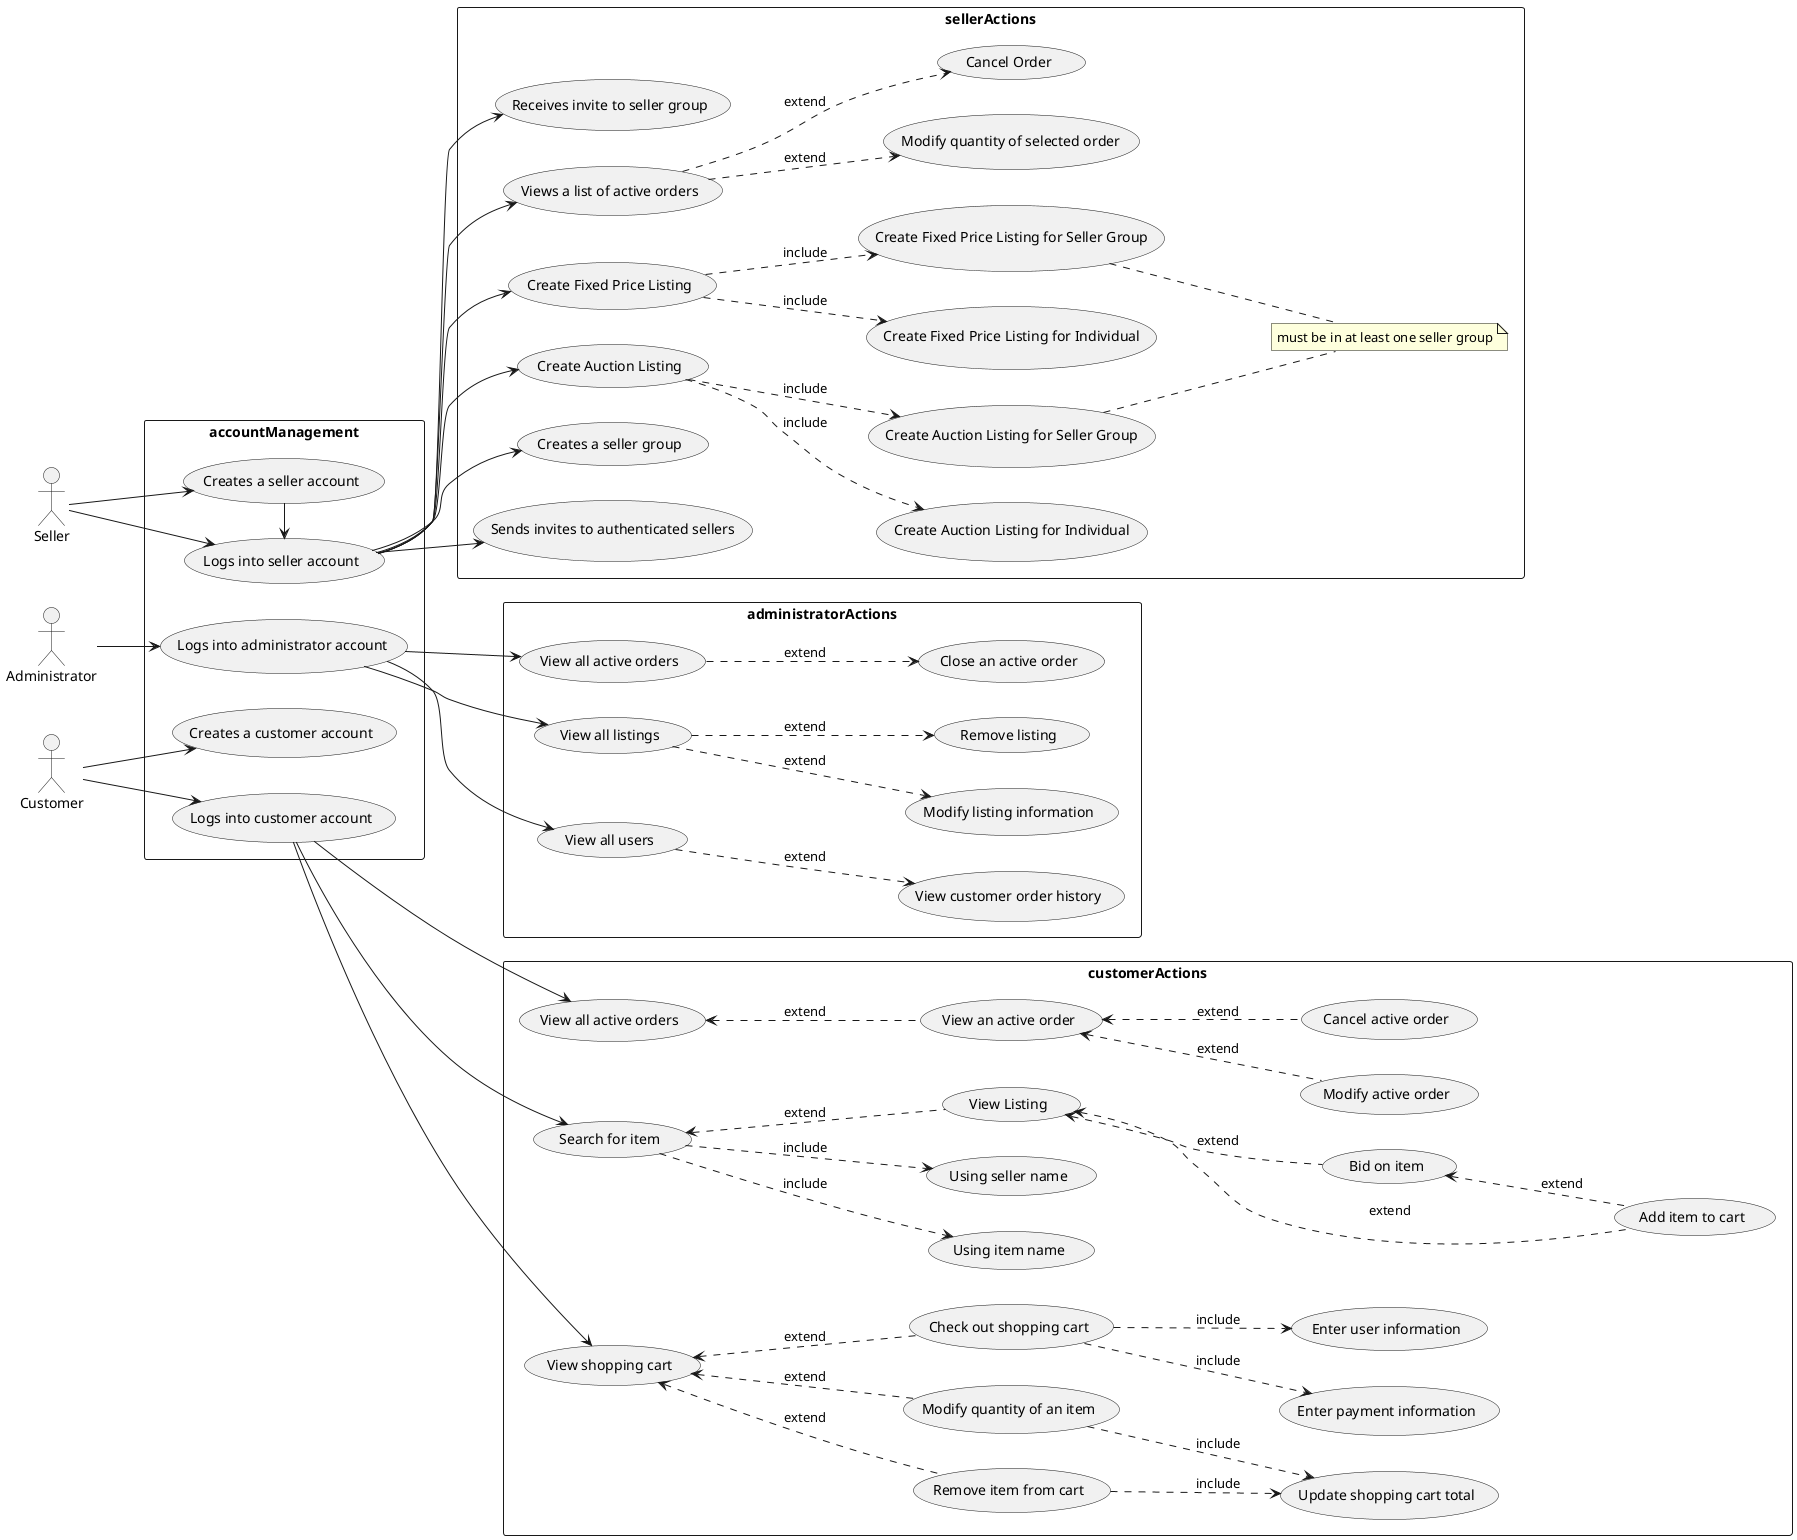 @startuml
skinparam packageStyle rectangle
left to right direction

actor Customer
actor Seller
actor Administrator

rectangle accountManagement {
    Seller --> (Logs into seller account)
    Seller -> (Creates a seller account)
    Administrator --> (Logs into administrator account)
    (Creates a seller account) -> (Logs into seller account)
    Customer --> (Creates a customer account)
    Customer --> (Logs into customer account)

}

rectangle sellerActions {
    note "must be in at least one seller group" as N1

    (Logs into seller account) -->(Create Fixed Price Listing)
    (Create Fixed Price Listing) -.> (Create Fixed Price Listing for Individual):include
    (Create Fixed Price Listing) -.> (Create Fixed Price Listing for Seller Group):include
    (Create Fixed Price Listing for Seller Group) .. (N1)

    (Logs into seller account) --> (Create Auction Listing)
    (Create Auction Listing) -.> (Create Auction Listing for Individual):include

    (Create Auction Listing) -.> (Create Auction Listing for Seller Group): include
    (Create Auction Listing for Seller Group) .. (N1)

    (Logs into seller account) --> (Creates a seller group)
    (Logs into seller account) --> (Sends invites to authenticated sellers)
    (Logs into seller account) -> (Receives invite to seller group)
    (Logs into seller account) -> (Views a list of active orders)
    (Views a list of active orders) -.> (Modify quantity of selected order):extend
    (Views a list of active orders) -.> (Cancel Order):extend
}

rectangle customerActions{
    (View all active orders) as vCustomer

    (Logs into customer account) --> (Search for item)
    (Search for item) -.> (Using item name) :include
    (Search for item) -.> (Using seller name):include
    (Search for item) <.- (View Listing):extend

    (View Listing) <.- (Add item to cart):extend
    (View Listing) <.- (Bid on item):extend

    (Bid on item) <.- (Add item to cart):extend

    (Logs into customer account) --> (vCustomer)
    (vCustomer)<.- (View an active order):extend
    (View an active order) <.-(Modify active order):extend
    (View an active order) <.-(Cancel active order):extend

    (Logs into customer account) --> (View shopping cart)

    (View shopping cart) <.- (Remove item from cart):extend
    (View shopping cart) <.- (Modify quantity of an item):extend
    (View shopping cart) <.- (Check out shopping cart):extend

    (Modify quantity of an item)-.> (Update shopping cart total):include
    (Remove item from cart) -.> (Update shopping cart total):include
    
    (Check out shopping cart) -.> (Enter payment information):include
    (Check out shopping cart) -.> (Enter user information):include
}

rectangle administratorActions {

    (Logs into administrator account) --> (View all listings)
    (Logs into administrator account) --> (View all users)
    (Logs into administrator account) --> (View all active orders)
    (View all active orders) -.> (Close an active order):extend
    (View all users) -.> (View customer order history):extend
    (View all listings) -.> (Remove listing):extend
    (View all listings) -.> (Modify listing information):extend
}

@enduml